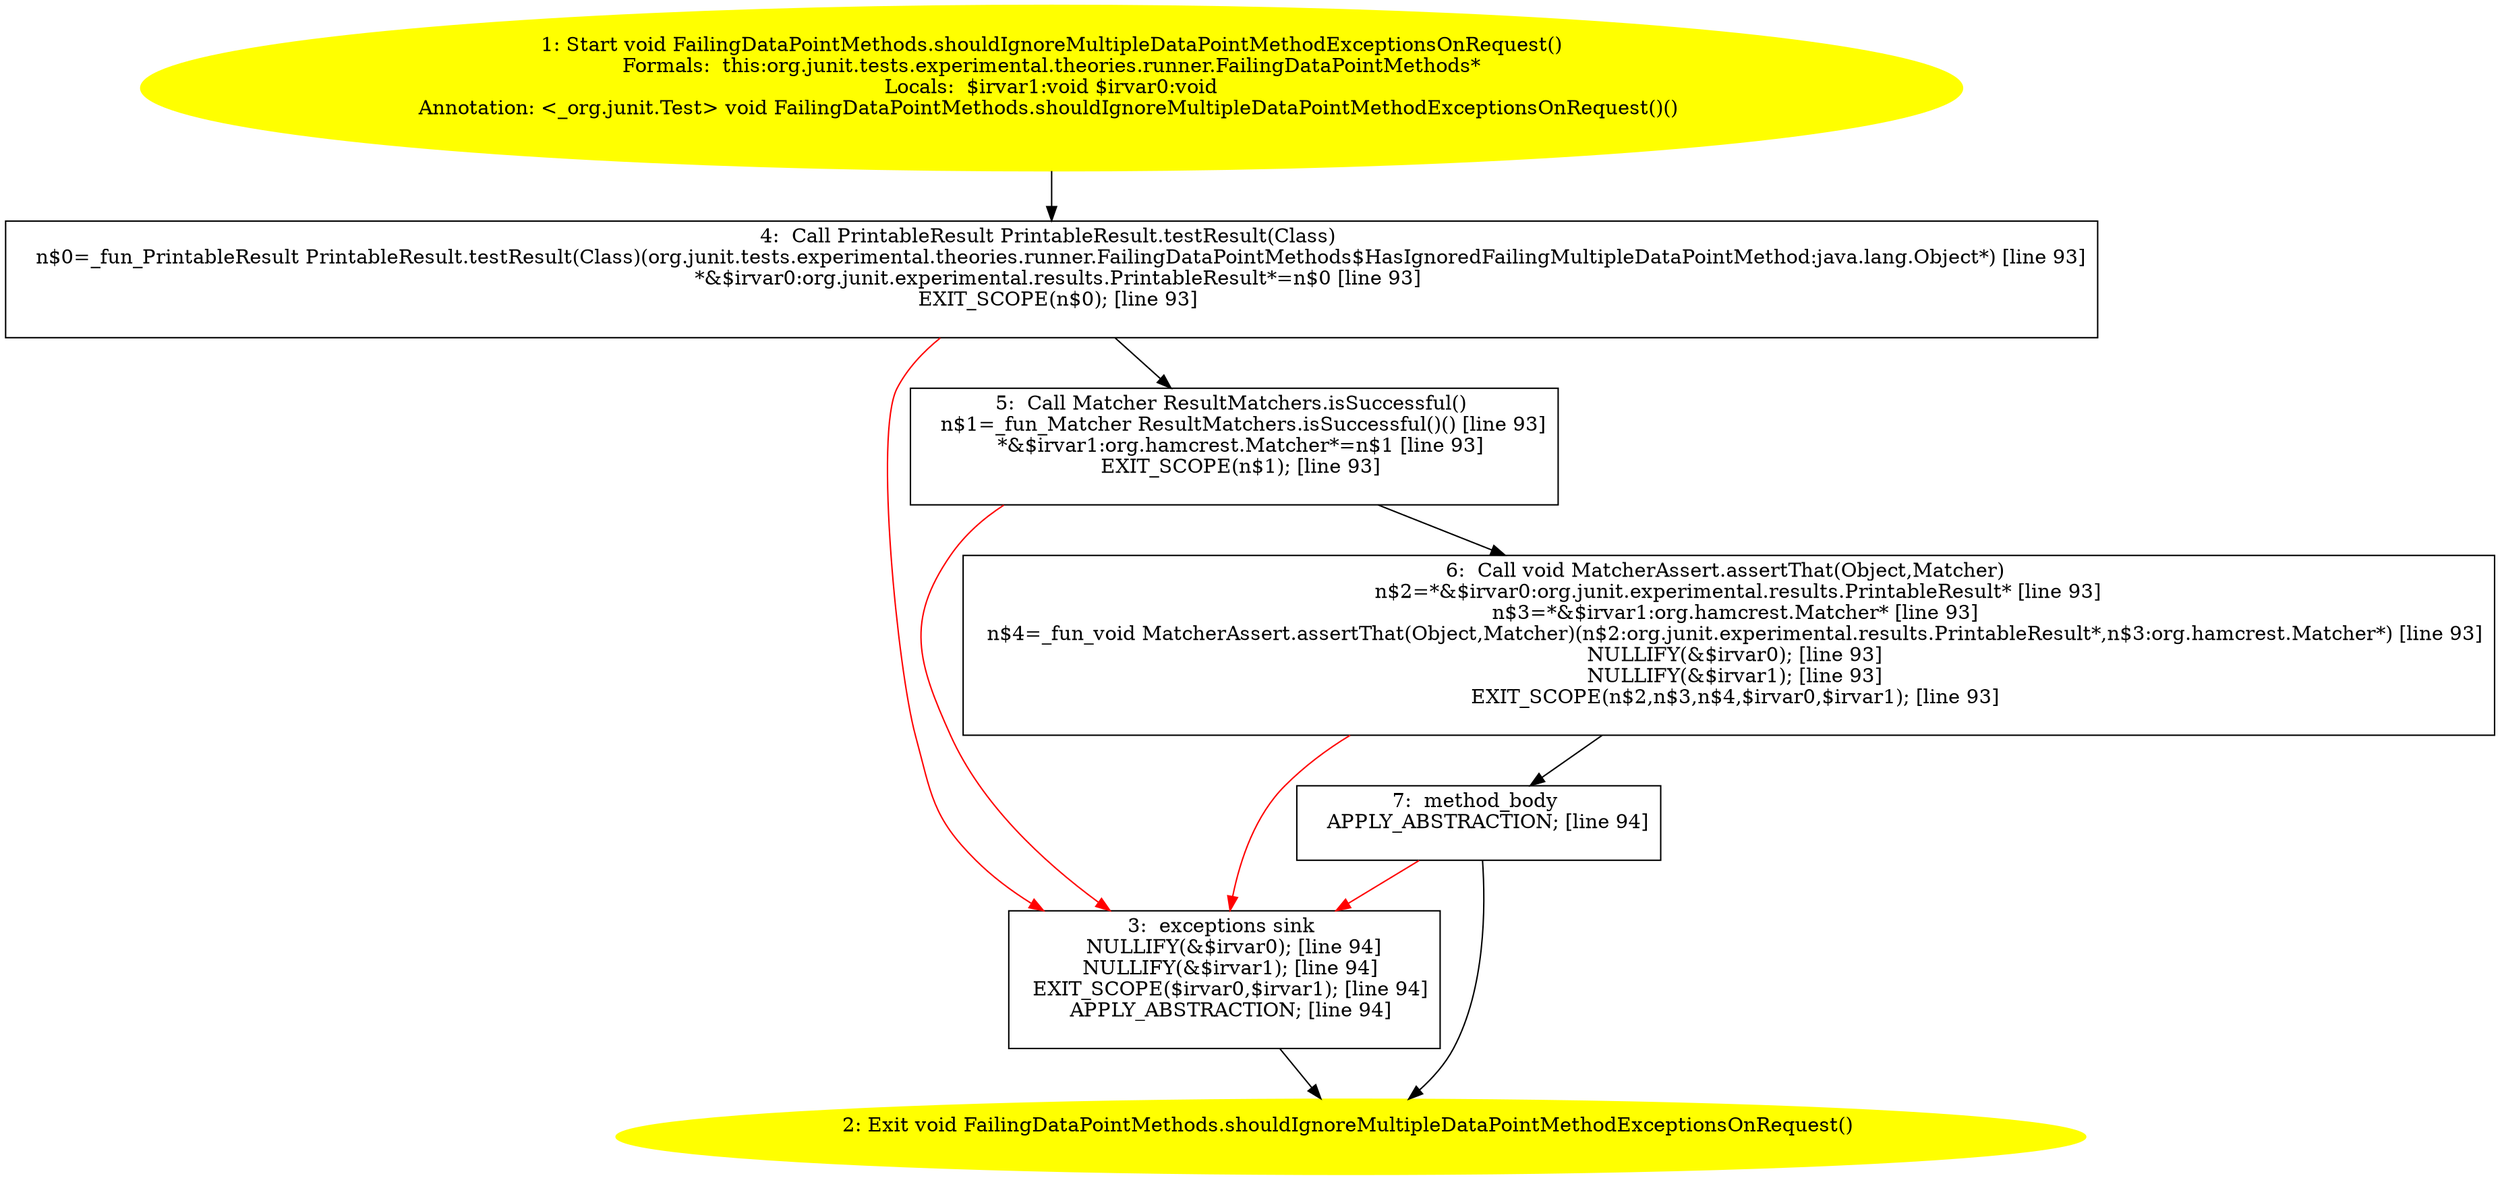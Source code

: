 /* @generated */
digraph cfg {
"org.junit.tests.experimental.theories.runner.FailingDataPointMethods.shouldIgnoreMultipleDataPointMe.3895a3cc5190ec731ba5009917d6d80d_1" [label="1: Start void FailingDataPointMethods.shouldIgnoreMultipleDataPointMethodExceptionsOnRequest()\nFormals:  this:org.junit.tests.experimental.theories.runner.FailingDataPointMethods*\nLocals:  $irvar1:void $irvar0:void\nAnnotation: <_org.junit.Test> void FailingDataPointMethods.shouldIgnoreMultipleDataPointMethodExceptionsOnRequest()() \n  " color=yellow style=filled]
	

	 "org.junit.tests.experimental.theories.runner.FailingDataPointMethods.shouldIgnoreMultipleDataPointMe.3895a3cc5190ec731ba5009917d6d80d_1" -> "org.junit.tests.experimental.theories.runner.FailingDataPointMethods.shouldIgnoreMultipleDataPointMe.3895a3cc5190ec731ba5009917d6d80d_4" ;
"org.junit.tests.experimental.theories.runner.FailingDataPointMethods.shouldIgnoreMultipleDataPointMe.3895a3cc5190ec731ba5009917d6d80d_2" [label="2: Exit void FailingDataPointMethods.shouldIgnoreMultipleDataPointMethodExceptionsOnRequest() \n  " color=yellow style=filled]
	

"org.junit.tests.experimental.theories.runner.FailingDataPointMethods.shouldIgnoreMultipleDataPointMe.3895a3cc5190ec731ba5009917d6d80d_3" [label="3:  exceptions sink \n   NULLIFY(&$irvar0); [line 94]\n  NULLIFY(&$irvar1); [line 94]\n  EXIT_SCOPE($irvar0,$irvar1); [line 94]\n  APPLY_ABSTRACTION; [line 94]\n " shape="box"]
	

	 "org.junit.tests.experimental.theories.runner.FailingDataPointMethods.shouldIgnoreMultipleDataPointMe.3895a3cc5190ec731ba5009917d6d80d_3" -> "org.junit.tests.experimental.theories.runner.FailingDataPointMethods.shouldIgnoreMultipleDataPointMe.3895a3cc5190ec731ba5009917d6d80d_2" ;
"org.junit.tests.experimental.theories.runner.FailingDataPointMethods.shouldIgnoreMultipleDataPointMe.3895a3cc5190ec731ba5009917d6d80d_4" [label="4:  Call PrintableResult PrintableResult.testResult(Class) \n   n$0=_fun_PrintableResult PrintableResult.testResult(Class)(org.junit.tests.experimental.theories.runner.FailingDataPointMethods$HasIgnoredFailingMultipleDataPointMethod:java.lang.Object*) [line 93]\n  *&$irvar0:org.junit.experimental.results.PrintableResult*=n$0 [line 93]\n  EXIT_SCOPE(n$0); [line 93]\n " shape="box"]
	

	 "org.junit.tests.experimental.theories.runner.FailingDataPointMethods.shouldIgnoreMultipleDataPointMe.3895a3cc5190ec731ba5009917d6d80d_4" -> "org.junit.tests.experimental.theories.runner.FailingDataPointMethods.shouldIgnoreMultipleDataPointMe.3895a3cc5190ec731ba5009917d6d80d_5" ;
	 "org.junit.tests.experimental.theories.runner.FailingDataPointMethods.shouldIgnoreMultipleDataPointMe.3895a3cc5190ec731ba5009917d6d80d_4" -> "org.junit.tests.experimental.theories.runner.FailingDataPointMethods.shouldIgnoreMultipleDataPointMe.3895a3cc5190ec731ba5009917d6d80d_3" [color="red" ];
"org.junit.tests.experimental.theories.runner.FailingDataPointMethods.shouldIgnoreMultipleDataPointMe.3895a3cc5190ec731ba5009917d6d80d_5" [label="5:  Call Matcher ResultMatchers.isSuccessful() \n   n$1=_fun_Matcher ResultMatchers.isSuccessful()() [line 93]\n  *&$irvar1:org.hamcrest.Matcher*=n$1 [line 93]\n  EXIT_SCOPE(n$1); [line 93]\n " shape="box"]
	

	 "org.junit.tests.experimental.theories.runner.FailingDataPointMethods.shouldIgnoreMultipleDataPointMe.3895a3cc5190ec731ba5009917d6d80d_5" -> "org.junit.tests.experimental.theories.runner.FailingDataPointMethods.shouldIgnoreMultipleDataPointMe.3895a3cc5190ec731ba5009917d6d80d_6" ;
	 "org.junit.tests.experimental.theories.runner.FailingDataPointMethods.shouldIgnoreMultipleDataPointMe.3895a3cc5190ec731ba5009917d6d80d_5" -> "org.junit.tests.experimental.theories.runner.FailingDataPointMethods.shouldIgnoreMultipleDataPointMe.3895a3cc5190ec731ba5009917d6d80d_3" [color="red" ];
"org.junit.tests.experimental.theories.runner.FailingDataPointMethods.shouldIgnoreMultipleDataPointMe.3895a3cc5190ec731ba5009917d6d80d_6" [label="6:  Call void MatcherAssert.assertThat(Object,Matcher) \n   n$2=*&$irvar0:org.junit.experimental.results.PrintableResult* [line 93]\n  n$3=*&$irvar1:org.hamcrest.Matcher* [line 93]\n  n$4=_fun_void MatcherAssert.assertThat(Object,Matcher)(n$2:org.junit.experimental.results.PrintableResult*,n$3:org.hamcrest.Matcher*) [line 93]\n  NULLIFY(&$irvar0); [line 93]\n  NULLIFY(&$irvar1); [line 93]\n  EXIT_SCOPE(n$2,n$3,n$4,$irvar0,$irvar1); [line 93]\n " shape="box"]
	

	 "org.junit.tests.experimental.theories.runner.FailingDataPointMethods.shouldIgnoreMultipleDataPointMe.3895a3cc5190ec731ba5009917d6d80d_6" -> "org.junit.tests.experimental.theories.runner.FailingDataPointMethods.shouldIgnoreMultipleDataPointMe.3895a3cc5190ec731ba5009917d6d80d_7" ;
	 "org.junit.tests.experimental.theories.runner.FailingDataPointMethods.shouldIgnoreMultipleDataPointMe.3895a3cc5190ec731ba5009917d6d80d_6" -> "org.junit.tests.experimental.theories.runner.FailingDataPointMethods.shouldIgnoreMultipleDataPointMe.3895a3cc5190ec731ba5009917d6d80d_3" [color="red" ];
"org.junit.tests.experimental.theories.runner.FailingDataPointMethods.shouldIgnoreMultipleDataPointMe.3895a3cc5190ec731ba5009917d6d80d_7" [label="7:  method_body \n   APPLY_ABSTRACTION; [line 94]\n " shape="box"]
	

	 "org.junit.tests.experimental.theories.runner.FailingDataPointMethods.shouldIgnoreMultipleDataPointMe.3895a3cc5190ec731ba5009917d6d80d_7" -> "org.junit.tests.experimental.theories.runner.FailingDataPointMethods.shouldIgnoreMultipleDataPointMe.3895a3cc5190ec731ba5009917d6d80d_2" ;
	 "org.junit.tests.experimental.theories.runner.FailingDataPointMethods.shouldIgnoreMultipleDataPointMe.3895a3cc5190ec731ba5009917d6d80d_7" -> "org.junit.tests.experimental.theories.runner.FailingDataPointMethods.shouldIgnoreMultipleDataPointMe.3895a3cc5190ec731ba5009917d6d80d_3" [color="red" ];
}
